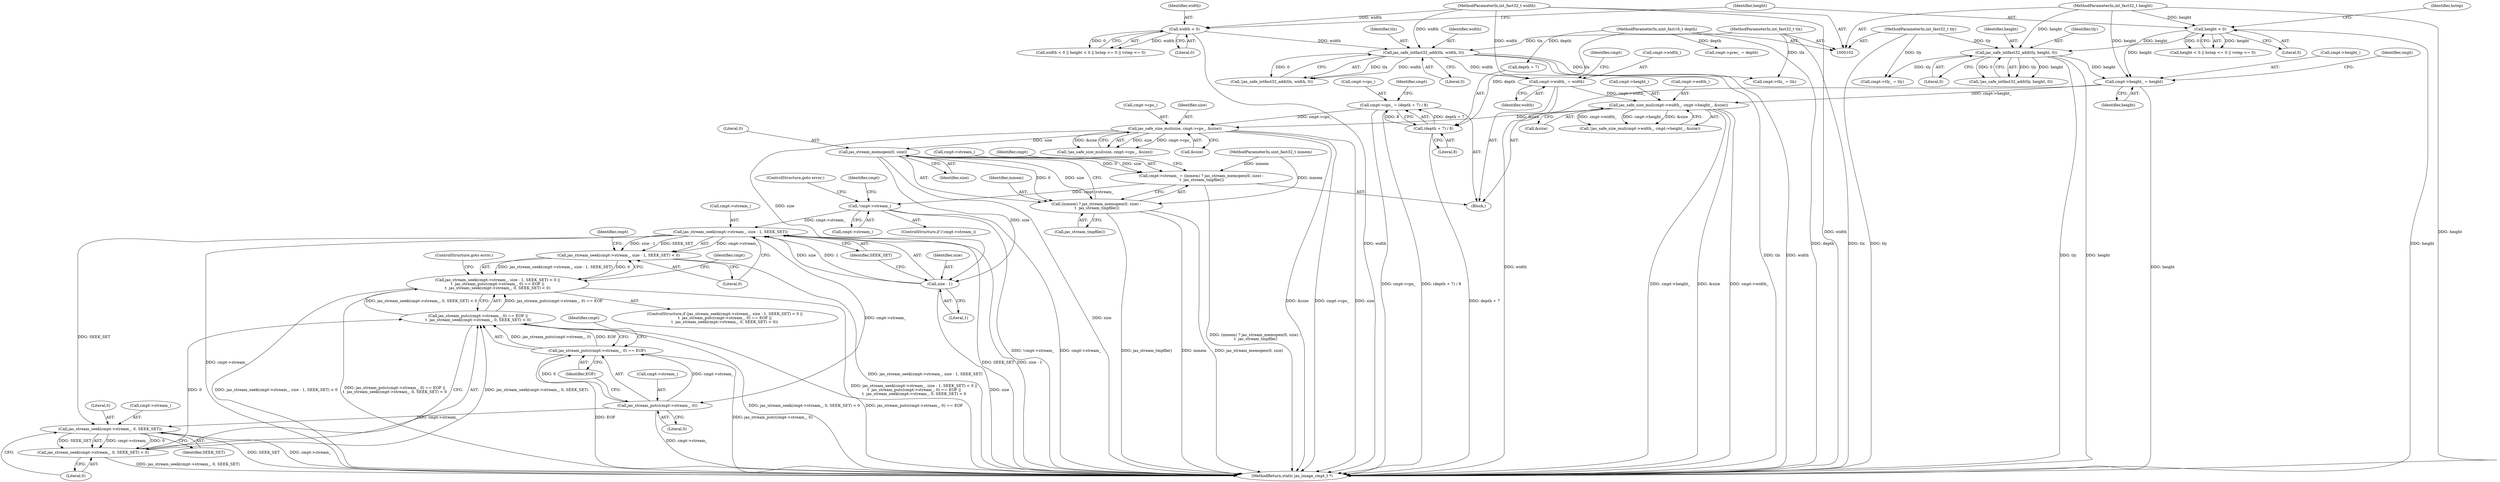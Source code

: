 digraph "1_jasper_634ce8e8a5accc0fa05dd2c20d42b4749d4b2735@API" {
"1000246" [label="(Call,jas_stream_memopen(0, size))"];
"1000231" [label="(Call,jas_safe_size_mul(size, cmpt->cps_, &size))"];
"1000209" [label="(Call,cmpt->cps_ = (depth + 7) / 8)"];
"1000213" [label="(Call,(depth + 7) / 8)"];
"1000109" [label="(MethodParameterIn,uint_fast16_t depth)"];
"1000221" [label="(Call,jas_safe_size_mul(cmpt->width_, cmpt->height_, &size))"];
"1000184" [label="(Call,cmpt->width_ = width)"];
"1000139" [label="(Call,jas_safe_intfast32_add(tlx, width, 0))"];
"1000103" [label="(MethodParameterIn,int_fast32_t tlx)"];
"1000120" [label="(Call,width < 0)"];
"1000107" [label="(MethodParameterIn,int_fast32_t width)"];
"1000189" [label="(Call,cmpt->height_ = height)"];
"1000124" [label="(Call,height < 0)"];
"1000108" [label="(MethodParameterIn,int_fast32_t height)"];
"1000144" [label="(Call,jas_safe_intfast32_add(tly, height, 0))"];
"1000104" [label="(MethodParameterIn,int_fast32_t tly)"];
"1000240" [label="(Call,cmpt->stream_ = (inmem) ? jas_stream_memopen(0, size) :\n \t  jas_stream_tmpfile())"];
"1000251" [label="(Call,!cmpt->stream_)"];
"1000260" [label="(Call,jas_stream_seek(cmpt->stream_, size - 1, SEEK_SET))"];
"1000259" [label="(Call,jas_stream_seek(cmpt->stream_, size - 1, SEEK_SET) < 0)"];
"1000258" [label="(Call,jas_stream_seek(cmpt->stream_, size - 1, SEEK_SET) < 0 ||\n\t  jas_stream_putc(cmpt->stream_, 0) == EOF ||\n\t  jas_stream_seek(cmpt->stream_, 0, SEEK_SET) < 0)"];
"1000271" [label="(Call,jas_stream_putc(cmpt->stream_, 0))"];
"1000270" [label="(Call,jas_stream_putc(cmpt->stream_, 0) == EOF)"];
"1000269" [label="(Call,jas_stream_putc(cmpt->stream_, 0) == EOF ||\n\t  jas_stream_seek(cmpt->stream_, 0, SEEK_SET) < 0)"];
"1000278" [label="(Call,jas_stream_seek(cmpt->stream_, 0, SEEK_SET))"];
"1000277" [label="(Call,jas_stream_seek(cmpt->stream_, 0, SEEK_SET) < 0)"];
"1000244" [label="(Call,(inmem) ? jas_stream_memopen(0, size) :\n \t  jas_stream_tmpfile())"];
"1000264" [label="(Call,size - 1)"];
"1000249" [label="(Call,jas_stream_tmpfile())"];
"1000146" [label="(Identifier,height)"];
"1000145" [label="(Identifier,tly)"];
"1000193" [label="(Identifier,height)"];
"1000265" [label="(Identifier,size)"];
"1000258" [label="(Call,jas_stream_seek(cmpt->stream_, size - 1, SEEK_SET) < 0 ||\n\t  jas_stream_putc(cmpt->stream_, 0) == EOF ||\n\t  jas_stream_seek(cmpt->stream_, 0, SEEK_SET) < 0)"];
"1000271" [label="(Call,jas_stream_putc(cmpt->stream_, 0))"];
"1000190" [label="(Call,cmpt->height_)"];
"1000194" [label="(Call,cmpt->prec_ = depth)"];
"1000225" [label="(Call,cmpt->height_)"];
"1000276" [label="(Identifier,EOF)"];
"1000188" [label="(Identifier,width)"];
"1000112" [label="(Block,)"];
"1000213" [label="(Call,(depth + 7) / 8)"];
"1000120" [label="(Call,width < 0)"];
"1000251" [label="(Call,!cmpt->stream_)"];
"1000279" [label="(Call,cmpt->stream_)"];
"1000260" [label="(Call,jas_stream_seek(cmpt->stream_, size - 1, SEEK_SET))"];
"1000139" [label="(Call,jas_safe_intfast32_add(tlx, width, 0))"];
"1000121" [label="(Identifier,width)"];
"1000256" [label="(ControlStructure,goto error;)"];
"1000283" [label="(Identifier,SEEK_SET)"];
"1000286" [label="(ControlStructure,goto error;)"];
"1000277" [label="(Call,jas_stream_seek(cmpt->stream_, 0, SEEK_SET) < 0)"];
"1000240" [label="(Call,cmpt->stream_ = (inmem) ? jas_stream_memopen(0, size) :\n \t  jas_stream_tmpfile())"];
"1000119" [label="(Call,width < 0 || height < 0 || hstep <= 0 || vstep <= 0)"];
"1000278" [label="(Call,jas_stream_seek(cmpt->stream_, 0, SEEK_SET))"];
"1000189" [label="(Call,cmpt->height_ = height)"];
"1000222" [label="(Call,cmpt->width_)"];
"1000284" [label="(Literal,0)"];
"1000164" [label="(Call,cmpt->tlx_ = tlx)"];
"1000245" [label="(Identifier,inmem)"];
"1000269" [label="(Call,jas_stream_putc(cmpt->stream_, 0) == EOF ||\n\t  jas_stream_seek(cmpt->stream_, 0, SEEK_SET) < 0)"];
"1000273" [label="(Identifier,cmpt)"];
"1000147" [label="(Literal,0)"];
"1000261" [label="(Call,cmpt->stream_)"];
"1000230" [label="(Call,!jas_safe_size_mul(size, cmpt->cps_, &size))"];
"1000297" [label="(MethodReturn,static jas_image_cmpt_t *)"];
"1000253" [label="(Identifier,cmpt)"];
"1000138" [label="(Call,!jas_safe_intfast32_add(tlx, width, 0))"];
"1000252" [label="(Call,cmpt->stream_)"];
"1000108" [label="(MethodParameterIn,int_fast32_t height)"];
"1000196" [label="(Identifier,cmpt)"];
"1000223" [label="(Identifier,cmpt)"];
"1000109" [label="(MethodParameterIn,uint_fast16_t depth)"];
"1000107" [label="(MethodParameterIn,int_fast32_t width)"];
"1000262" [label="(Identifier,cmpt)"];
"1000210" [label="(Call,cmpt->cps_)"];
"1000270" [label="(Call,jas_stream_putc(cmpt->stream_, 0) == EOF)"];
"1000123" [label="(Call,height < 0 || hstep <= 0 || vstep <= 0)"];
"1000241" [label="(Call,cmpt->stream_)"];
"1000185" [label="(Call,cmpt->width_)"];
"1000140" [label="(Identifier,tlx)"];
"1000232" [label="(Identifier,size)"];
"1000209" [label="(Call,cmpt->cps_ = (depth + 7) / 8)"];
"1000257" [label="(ControlStructure,if (jas_stream_seek(cmpt->stream_, size - 1, SEEK_SET) < 0 ||\n\t  jas_stream_putc(cmpt->stream_, 0) == EOF ||\n\t  jas_stream_seek(cmpt->stream_, 0, SEEK_SET) < 0))"];
"1000236" [label="(Call,&size)"];
"1000221" [label="(Call,jas_safe_size_mul(cmpt->width_, cmpt->height_, &size))"];
"1000282" [label="(Literal,0)"];
"1000122" [label="(Literal,0)"];
"1000247" [label="(Literal,0)"];
"1000144" [label="(Call,jas_safe_intfast32_add(tly, height, 0))"];
"1000124" [label="(Call,height < 0)"];
"1000143" [label="(Call,!jas_safe_intfast32_add(tly, height, 0))"];
"1000184" [label="(Call,cmpt->width_ = width)"];
"1000214" [label="(Call,depth + 7)"];
"1000111" [label="(MethodParameterIn,uint_fast32_t inmem)"];
"1000267" [label="(Identifier,SEEK_SET)"];
"1000191" [label="(Identifier,cmpt)"];
"1000246" [label="(Call,jas_stream_memopen(0, size))"];
"1000264" [label="(Call,size - 1)"];
"1000272" [label="(Call,cmpt->stream_)"];
"1000141" [label="(Identifier,width)"];
"1000280" [label="(Identifier,cmpt)"];
"1000129" [label="(Identifier,hstep)"];
"1000266" [label="(Literal,1)"];
"1000228" [label="(Call,&size)"];
"1000268" [label="(Literal,0)"];
"1000142" [label="(Literal,0)"];
"1000233" [label="(Call,cmpt->cps_)"];
"1000244" [label="(Call,(inmem) ? jas_stream_memopen(0, size) :\n \t  jas_stream_tmpfile())"];
"1000248" [label="(Identifier,size)"];
"1000250" [label="(ControlStructure,if (!cmpt->stream_))"];
"1000288" [label="(Identifier,cmpt)"];
"1000275" [label="(Literal,0)"];
"1000126" [label="(Literal,0)"];
"1000125" [label="(Identifier,height)"];
"1000220" [label="(Call,!jas_safe_size_mul(cmpt->width_, cmpt->height_, &size))"];
"1000259" [label="(Call,jas_stream_seek(cmpt->stream_, size - 1, SEEK_SET) < 0)"];
"1000169" [label="(Call,cmpt->tly_ = tly)"];
"1000231" [label="(Call,jas_safe_size_mul(size, cmpt->cps_, &size))"];
"1000104" [label="(MethodParameterIn,int_fast32_t tly)"];
"1000103" [label="(MethodParameterIn,int_fast32_t tlx)"];
"1000217" [label="(Literal,8)"];
"1000246" -> "1000244"  [label="AST: "];
"1000246" -> "1000248"  [label="CFG: "];
"1000247" -> "1000246"  [label="AST: "];
"1000248" -> "1000246"  [label="AST: "];
"1000244" -> "1000246"  [label="CFG: "];
"1000246" -> "1000297"  [label="DDG: size"];
"1000246" -> "1000240"  [label="DDG: 0"];
"1000246" -> "1000240"  [label="DDG: size"];
"1000246" -> "1000244"  [label="DDG: 0"];
"1000246" -> "1000244"  [label="DDG: size"];
"1000231" -> "1000246"  [label="DDG: size"];
"1000246" -> "1000264"  [label="DDG: size"];
"1000231" -> "1000230"  [label="AST: "];
"1000231" -> "1000236"  [label="CFG: "];
"1000232" -> "1000231"  [label="AST: "];
"1000233" -> "1000231"  [label="AST: "];
"1000236" -> "1000231"  [label="AST: "];
"1000230" -> "1000231"  [label="CFG: "];
"1000231" -> "1000297"  [label="DDG: &size"];
"1000231" -> "1000297"  [label="DDG: cmpt->cps_"];
"1000231" -> "1000297"  [label="DDG: size"];
"1000231" -> "1000230"  [label="DDG: size"];
"1000231" -> "1000230"  [label="DDG: cmpt->cps_"];
"1000231" -> "1000230"  [label="DDG: &size"];
"1000209" -> "1000231"  [label="DDG: cmpt->cps_"];
"1000221" -> "1000231"  [label="DDG: &size"];
"1000231" -> "1000264"  [label="DDG: size"];
"1000209" -> "1000112"  [label="AST: "];
"1000209" -> "1000213"  [label="CFG: "];
"1000210" -> "1000209"  [label="AST: "];
"1000213" -> "1000209"  [label="AST: "];
"1000223" -> "1000209"  [label="CFG: "];
"1000209" -> "1000297"  [label="DDG: cmpt->cps_"];
"1000209" -> "1000297"  [label="DDG: (depth + 7) / 8"];
"1000213" -> "1000209"  [label="DDG: depth + 7"];
"1000213" -> "1000209"  [label="DDG: 8"];
"1000213" -> "1000217"  [label="CFG: "];
"1000214" -> "1000213"  [label="AST: "];
"1000217" -> "1000213"  [label="AST: "];
"1000213" -> "1000297"  [label="DDG: depth + 7"];
"1000109" -> "1000213"  [label="DDG: depth"];
"1000109" -> "1000102"  [label="AST: "];
"1000109" -> "1000297"  [label="DDG: depth"];
"1000109" -> "1000194"  [label="DDG: depth"];
"1000109" -> "1000214"  [label="DDG: depth"];
"1000221" -> "1000220"  [label="AST: "];
"1000221" -> "1000228"  [label="CFG: "];
"1000222" -> "1000221"  [label="AST: "];
"1000225" -> "1000221"  [label="AST: "];
"1000228" -> "1000221"  [label="AST: "];
"1000220" -> "1000221"  [label="CFG: "];
"1000221" -> "1000297"  [label="DDG: cmpt->height_"];
"1000221" -> "1000297"  [label="DDG: &size"];
"1000221" -> "1000297"  [label="DDG: cmpt->width_"];
"1000221" -> "1000220"  [label="DDG: cmpt->width_"];
"1000221" -> "1000220"  [label="DDG: cmpt->height_"];
"1000221" -> "1000220"  [label="DDG: &size"];
"1000184" -> "1000221"  [label="DDG: cmpt->width_"];
"1000189" -> "1000221"  [label="DDG: cmpt->height_"];
"1000184" -> "1000112"  [label="AST: "];
"1000184" -> "1000188"  [label="CFG: "];
"1000185" -> "1000184"  [label="AST: "];
"1000188" -> "1000184"  [label="AST: "];
"1000191" -> "1000184"  [label="CFG: "];
"1000184" -> "1000297"  [label="DDG: width"];
"1000139" -> "1000184"  [label="DDG: width"];
"1000107" -> "1000184"  [label="DDG: width"];
"1000139" -> "1000138"  [label="AST: "];
"1000139" -> "1000142"  [label="CFG: "];
"1000140" -> "1000139"  [label="AST: "];
"1000141" -> "1000139"  [label="AST: "];
"1000142" -> "1000139"  [label="AST: "];
"1000138" -> "1000139"  [label="CFG: "];
"1000139" -> "1000297"  [label="DDG: width"];
"1000139" -> "1000297"  [label="DDG: tlx"];
"1000139" -> "1000138"  [label="DDG: tlx"];
"1000139" -> "1000138"  [label="DDG: width"];
"1000139" -> "1000138"  [label="DDG: 0"];
"1000103" -> "1000139"  [label="DDG: tlx"];
"1000120" -> "1000139"  [label="DDG: width"];
"1000107" -> "1000139"  [label="DDG: width"];
"1000139" -> "1000164"  [label="DDG: tlx"];
"1000103" -> "1000102"  [label="AST: "];
"1000103" -> "1000297"  [label="DDG: tlx"];
"1000103" -> "1000164"  [label="DDG: tlx"];
"1000120" -> "1000119"  [label="AST: "];
"1000120" -> "1000122"  [label="CFG: "];
"1000121" -> "1000120"  [label="AST: "];
"1000122" -> "1000120"  [label="AST: "];
"1000125" -> "1000120"  [label="CFG: "];
"1000119" -> "1000120"  [label="CFG: "];
"1000120" -> "1000297"  [label="DDG: width"];
"1000120" -> "1000119"  [label="DDG: width"];
"1000120" -> "1000119"  [label="DDG: 0"];
"1000107" -> "1000120"  [label="DDG: width"];
"1000107" -> "1000102"  [label="AST: "];
"1000107" -> "1000297"  [label="DDG: width"];
"1000189" -> "1000112"  [label="AST: "];
"1000189" -> "1000193"  [label="CFG: "];
"1000190" -> "1000189"  [label="AST: "];
"1000193" -> "1000189"  [label="AST: "];
"1000196" -> "1000189"  [label="CFG: "];
"1000189" -> "1000297"  [label="DDG: height"];
"1000124" -> "1000189"  [label="DDG: height"];
"1000144" -> "1000189"  [label="DDG: height"];
"1000108" -> "1000189"  [label="DDG: height"];
"1000124" -> "1000123"  [label="AST: "];
"1000124" -> "1000126"  [label="CFG: "];
"1000125" -> "1000124"  [label="AST: "];
"1000126" -> "1000124"  [label="AST: "];
"1000129" -> "1000124"  [label="CFG: "];
"1000123" -> "1000124"  [label="CFG: "];
"1000124" -> "1000297"  [label="DDG: height"];
"1000124" -> "1000123"  [label="DDG: height"];
"1000124" -> "1000123"  [label="DDG: 0"];
"1000108" -> "1000124"  [label="DDG: height"];
"1000124" -> "1000144"  [label="DDG: height"];
"1000108" -> "1000102"  [label="AST: "];
"1000108" -> "1000297"  [label="DDG: height"];
"1000108" -> "1000144"  [label="DDG: height"];
"1000144" -> "1000143"  [label="AST: "];
"1000144" -> "1000147"  [label="CFG: "];
"1000145" -> "1000144"  [label="AST: "];
"1000146" -> "1000144"  [label="AST: "];
"1000147" -> "1000144"  [label="AST: "];
"1000143" -> "1000144"  [label="CFG: "];
"1000144" -> "1000297"  [label="DDG: tly"];
"1000144" -> "1000297"  [label="DDG: height"];
"1000144" -> "1000143"  [label="DDG: tly"];
"1000144" -> "1000143"  [label="DDG: height"];
"1000144" -> "1000143"  [label="DDG: 0"];
"1000104" -> "1000144"  [label="DDG: tly"];
"1000144" -> "1000169"  [label="DDG: tly"];
"1000104" -> "1000102"  [label="AST: "];
"1000104" -> "1000297"  [label="DDG: tly"];
"1000104" -> "1000169"  [label="DDG: tly"];
"1000240" -> "1000112"  [label="AST: "];
"1000240" -> "1000244"  [label="CFG: "];
"1000241" -> "1000240"  [label="AST: "];
"1000244" -> "1000240"  [label="AST: "];
"1000253" -> "1000240"  [label="CFG: "];
"1000240" -> "1000297"  [label="DDG: (inmem) ? jas_stream_memopen(0, size) :\n \t  jas_stream_tmpfile()"];
"1000111" -> "1000240"  [label="DDG: inmem"];
"1000240" -> "1000251"  [label="DDG: cmpt->stream_"];
"1000251" -> "1000250"  [label="AST: "];
"1000251" -> "1000252"  [label="CFG: "];
"1000252" -> "1000251"  [label="AST: "];
"1000256" -> "1000251"  [label="CFG: "];
"1000262" -> "1000251"  [label="CFG: "];
"1000251" -> "1000297"  [label="DDG: !cmpt->stream_"];
"1000251" -> "1000297"  [label="DDG: cmpt->stream_"];
"1000251" -> "1000260"  [label="DDG: cmpt->stream_"];
"1000260" -> "1000259"  [label="AST: "];
"1000260" -> "1000267"  [label="CFG: "];
"1000261" -> "1000260"  [label="AST: "];
"1000264" -> "1000260"  [label="AST: "];
"1000267" -> "1000260"  [label="AST: "];
"1000268" -> "1000260"  [label="CFG: "];
"1000260" -> "1000297"  [label="DDG: SEEK_SET"];
"1000260" -> "1000297"  [label="DDG: size - 1"];
"1000260" -> "1000297"  [label="DDG: cmpt->stream_"];
"1000260" -> "1000259"  [label="DDG: cmpt->stream_"];
"1000260" -> "1000259"  [label="DDG: size - 1"];
"1000260" -> "1000259"  [label="DDG: SEEK_SET"];
"1000264" -> "1000260"  [label="DDG: size"];
"1000264" -> "1000260"  [label="DDG: 1"];
"1000260" -> "1000271"  [label="DDG: cmpt->stream_"];
"1000260" -> "1000278"  [label="DDG: SEEK_SET"];
"1000259" -> "1000258"  [label="AST: "];
"1000259" -> "1000268"  [label="CFG: "];
"1000268" -> "1000259"  [label="AST: "];
"1000273" -> "1000259"  [label="CFG: "];
"1000258" -> "1000259"  [label="CFG: "];
"1000259" -> "1000297"  [label="DDG: jas_stream_seek(cmpt->stream_, size - 1, SEEK_SET)"];
"1000259" -> "1000258"  [label="DDG: jas_stream_seek(cmpt->stream_, size - 1, SEEK_SET)"];
"1000259" -> "1000258"  [label="DDG: 0"];
"1000258" -> "1000257"  [label="AST: "];
"1000258" -> "1000269"  [label="CFG: "];
"1000269" -> "1000258"  [label="AST: "];
"1000286" -> "1000258"  [label="CFG: "];
"1000288" -> "1000258"  [label="CFG: "];
"1000258" -> "1000297"  [label="DDG: jas_stream_seek(cmpt->stream_, size - 1, SEEK_SET) < 0"];
"1000258" -> "1000297"  [label="DDG: jas_stream_putc(cmpt->stream_, 0) == EOF ||\n\t  jas_stream_seek(cmpt->stream_, 0, SEEK_SET) < 0"];
"1000258" -> "1000297"  [label="DDG: jas_stream_seek(cmpt->stream_, size - 1, SEEK_SET) < 0 ||\n\t  jas_stream_putc(cmpt->stream_, 0) == EOF ||\n\t  jas_stream_seek(cmpt->stream_, 0, SEEK_SET) < 0"];
"1000269" -> "1000258"  [label="DDG: jas_stream_putc(cmpt->stream_, 0) == EOF"];
"1000269" -> "1000258"  [label="DDG: jas_stream_seek(cmpt->stream_, 0, SEEK_SET) < 0"];
"1000271" -> "1000270"  [label="AST: "];
"1000271" -> "1000275"  [label="CFG: "];
"1000272" -> "1000271"  [label="AST: "];
"1000275" -> "1000271"  [label="AST: "];
"1000276" -> "1000271"  [label="CFG: "];
"1000271" -> "1000297"  [label="DDG: cmpt->stream_"];
"1000271" -> "1000270"  [label="DDG: cmpt->stream_"];
"1000271" -> "1000270"  [label="DDG: 0"];
"1000271" -> "1000278"  [label="DDG: cmpt->stream_"];
"1000270" -> "1000269"  [label="AST: "];
"1000270" -> "1000276"  [label="CFG: "];
"1000276" -> "1000270"  [label="AST: "];
"1000280" -> "1000270"  [label="CFG: "];
"1000269" -> "1000270"  [label="CFG: "];
"1000270" -> "1000297"  [label="DDG: EOF"];
"1000270" -> "1000297"  [label="DDG: jas_stream_putc(cmpt->stream_, 0)"];
"1000270" -> "1000269"  [label="DDG: jas_stream_putc(cmpt->stream_, 0)"];
"1000270" -> "1000269"  [label="DDG: EOF"];
"1000269" -> "1000277"  [label="CFG: "];
"1000277" -> "1000269"  [label="AST: "];
"1000269" -> "1000297"  [label="DDG: jas_stream_seek(cmpt->stream_, 0, SEEK_SET) < 0"];
"1000269" -> "1000297"  [label="DDG: jas_stream_putc(cmpt->stream_, 0) == EOF"];
"1000277" -> "1000269"  [label="DDG: jas_stream_seek(cmpt->stream_, 0, SEEK_SET)"];
"1000277" -> "1000269"  [label="DDG: 0"];
"1000278" -> "1000277"  [label="AST: "];
"1000278" -> "1000283"  [label="CFG: "];
"1000279" -> "1000278"  [label="AST: "];
"1000282" -> "1000278"  [label="AST: "];
"1000283" -> "1000278"  [label="AST: "];
"1000284" -> "1000278"  [label="CFG: "];
"1000278" -> "1000297"  [label="DDG: SEEK_SET"];
"1000278" -> "1000297"  [label="DDG: cmpt->stream_"];
"1000278" -> "1000277"  [label="DDG: cmpt->stream_"];
"1000278" -> "1000277"  [label="DDG: 0"];
"1000278" -> "1000277"  [label="DDG: SEEK_SET"];
"1000277" -> "1000284"  [label="CFG: "];
"1000284" -> "1000277"  [label="AST: "];
"1000277" -> "1000297"  [label="DDG: jas_stream_seek(cmpt->stream_, 0, SEEK_SET)"];
"1000244" -> "1000249"  [label="CFG: "];
"1000245" -> "1000244"  [label="AST: "];
"1000249" -> "1000244"  [label="AST: "];
"1000244" -> "1000297"  [label="DDG: inmem"];
"1000244" -> "1000297"  [label="DDG: jas_stream_memopen(0, size)"];
"1000244" -> "1000297"  [label="DDG: jas_stream_tmpfile()"];
"1000111" -> "1000244"  [label="DDG: inmem"];
"1000264" -> "1000266"  [label="CFG: "];
"1000265" -> "1000264"  [label="AST: "];
"1000266" -> "1000264"  [label="AST: "];
"1000267" -> "1000264"  [label="CFG: "];
"1000264" -> "1000297"  [label="DDG: size"];
}
